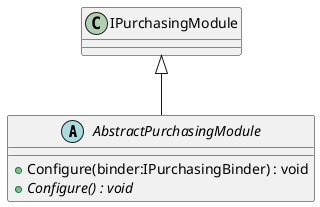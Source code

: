 @startuml
abstract class AbstractPurchasingModule {
    + Configure(binder:IPurchasingBinder) : void
    + {abstract} Configure() : void
}
IPurchasingModule <|-- AbstractPurchasingModule
@enduml
